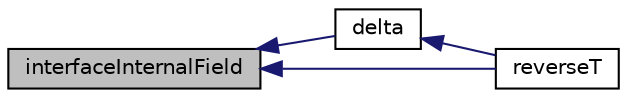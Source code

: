 digraph "interfaceInternalField"
{
  bgcolor="transparent";
  edge [fontname="Helvetica",fontsize="10",labelfontname="Helvetica",labelfontsize="10"];
  node [fontname="Helvetica",fontsize="10",shape=record];
  rankdir="LR";
  Node1 [label="interfaceInternalField",height=0.2,width=0.4,color="black", fillcolor="grey75", style="filled", fontcolor="black"];
  Node1 -> Node2 [dir="back",color="midnightblue",fontsize="10",style="solid",fontname="Helvetica"];
  Node2 [label="delta",height=0.2,width=0.4,color="black",URL="$a02037.html#a7a789bc5f9f58b359455dee1b4f85950",tooltip="Return delta (P to N) vectors across coupled patch. "];
  Node2 -> Node3 [dir="back",color="midnightblue",fontsize="10",style="solid",fontname="Helvetica"];
  Node3 [label="reverseT",height=0.2,width=0.4,color="black",URL="$a02037.html#a8449a6b191feb77a67a0e5abb8b0ac9f",tooltip="Return neighbour-cell transformation tensor. "];
  Node1 -> Node3 [dir="back",color="midnightblue",fontsize="10",style="solid",fontname="Helvetica"];
}
